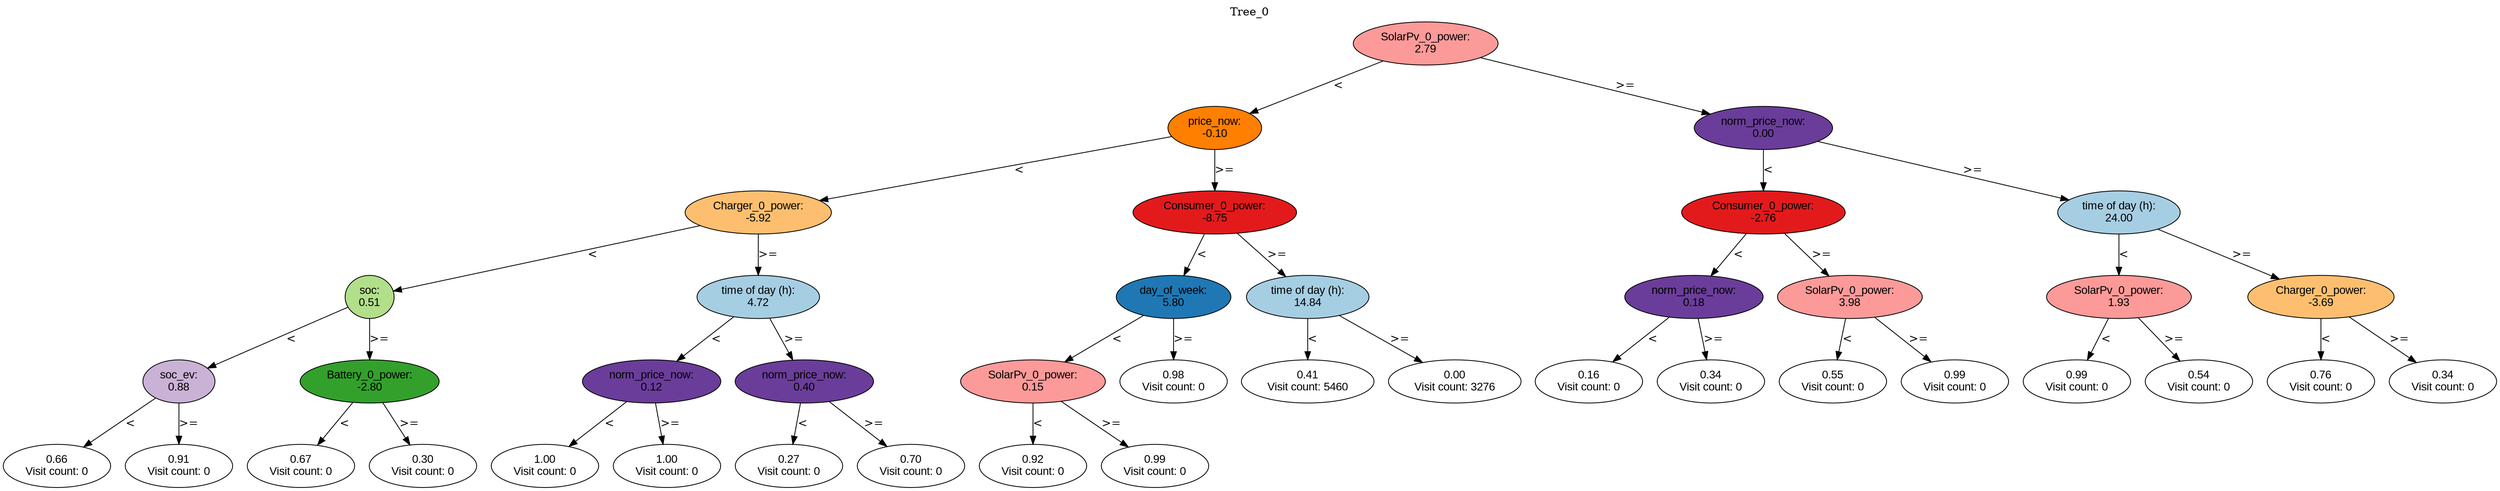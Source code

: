 digraph BST {
    node [fontname="Arial" style=filled colorscheme=paired12];
    0 [ label = "SolarPv_0_power:
2.79" fillcolor=5];
    1 [ label = "price_now:
-0.10" fillcolor=8];
    2 [ label = "Charger_0_power:
-5.92" fillcolor=7];
    3 [ label = "soc:
0.51" fillcolor=3];
    4 [ label = "soc_ev:
0.88" fillcolor=9];
    5 [ label = "0.66
Visit count: 0" fillcolor=white];
    6 [ label = "0.91
Visit count: 0" fillcolor=white];
    7 [ label = "Battery_0_power:
-2.80" fillcolor=4];
    8 [ label = "0.67
Visit count: 0" fillcolor=white];
    9 [ label = "0.30
Visit count: 0" fillcolor=white];
    10 [ label = "time of day (h):
4.72" fillcolor=1];
    11 [ label = "norm_price_now:
0.12" fillcolor=10];
    12 [ label = "1.00
Visit count: 0" fillcolor=white];
    13 [ label = "1.00
Visit count: 0" fillcolor=white];
    14 [ label = "norm_price_now:
0.40" fillcolor=10];
    15 [ label = "0.27
Visit count: 0" fillcolor=white];
    16 [ label = "0.70
Visit count: 0" fillcolor=white];
    17 [ label = "Consumer_0_power:
-8.75" fillcolor=6];
    18 [ label = "day_of_week:
5.80" fillcolor=2];
    19 [ label = "SolarPv_0_power:
0.15" fillcolor=5];
    20 [ label = "0.92
Visit count: 0" fillcolor=white];
    21 [ label = "0.99
Visit count: 0" fillcolor=white];
    22 [ label = "0.98
Visit count: 0" fillcolor=white];
    23 [ label = "time of day (h):
14.84" fillcolor=1];
    24 [ label = "0.41
Visit count: 5460" fillcolor=white];
    25 [ label = "0.00
Visit count: 3276" fillcolor=white];
    26 [ label = "norm_price_now:
0.00" fillcolor=10];
    27 [ label = "Consumer_0_power:
-2.76" fillcolor=6];
    28 [ label = "norm_price_now:
0.18" fillcolor=10];
    29 [ label = "0.16
Visit count: 0" fillcolor=white];
    30 [ label = "0.34
Visit count: 0" fillcolor=white];
    31 [ label = "SolarPv_0_power:
3.98" fillcolor=5];
    32 [ label = "0.55
Visit count: 0" fillcolor=white];
    33 [ label = "0.99
Visit count: 0" fillcolor=white];
    34 [ label = "time of day (h):
24.00" fillcolor=1];
    35 [ label = "SolarPv_0_power:
1.93" fillcolor=5];
    36 [ label = "0.99
Visit count: 0" fillcolor=white];
    37 [ label = "0.54
Visit count: 0" fillcolor=white];
    38 [ label = "Charger_0_power:
-3.69" fillcolor=7];
    39 [ label = "0.76
Visit count: 0" fillcolor=white];
    40 [ label = "0.34
Visit count: 0" fillcolor=white];

    0  -> 1[ label = "<"];
    0  -> 26[ label = ">="];
    1  -> 2[ label = "<"];
    1  -> 17[ label = ">="];
    2  -> 3[ label = "<"];
    2  -> 10[ label = ">="];
    3  -> 4[ label = "<"];
    3  -> 7[ label = ">="];
    4  -> 5[ label = "<"];
    4  -> 6[ label = ">="];
    7  -> 8[ label = "<"];
    7  -> 9[ label = ">="];
    10  -> 11[ label = "<"];
    10  -> 14[ label = ">="];
    11  -> 12[ label = "<"];
    11  -> 13[ label = ">="];
    14  -> 15[ label = "<"];
    14  -> 16[ label = ">="];
    17  -> 18[ label = "<"];
    17  -> 23[ label = ">="];
    18  -> 19[ label = "<"];
    18  -> 22[ label = ">="];
    19  -> 20[ label = "<"];
    19  -> 21[ label = ">="];
    23  -> 24[ label = "<"];
    23  -> 25[ label = ">="];
    26  -> 27[ label = "<"];
    26  -> 34[ label = ">="];
    27  -> 28[ label = "<"];
    27  -> 31[ label = ">="];
    28  -> 29[ label = "<"];
    28  -> 30[ label = ">="];
    31  -> 32[ label = "<"];
    31  -> 33[ label = ">="];
    34  -> 35[ label = "<"];
    34  -> 38[ label = ">="];
    35  -> 36[ label = "<"];
    35  -> 37[ label = ">="];
    38  -> 39[ label = "<"];
    38  -> 40[ label = ">="];

    labelloc="t";
    label="Tree_0";
}